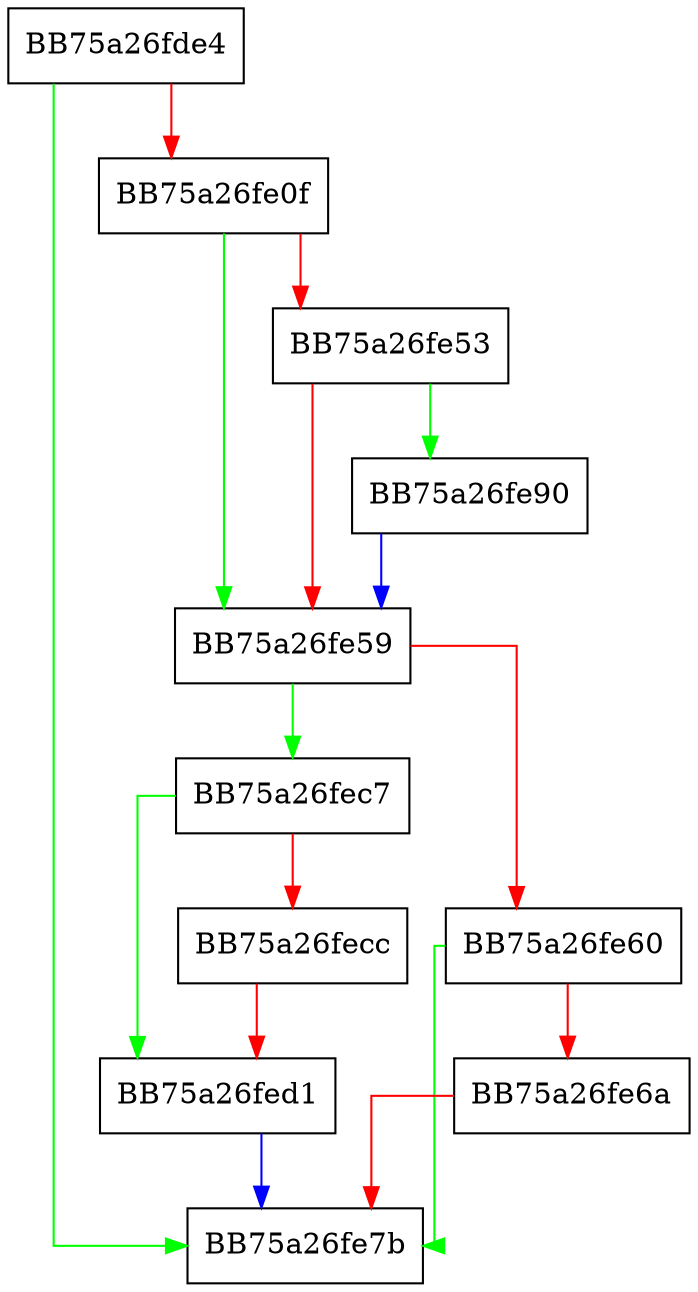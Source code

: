 digraph LoadHeader {
  node [shape="box"];
  graph [splines=ortho];
  BB75a26fde4 -> BB75a26fe7b [color="green"];
  BB75a26fde4 -> BB75a26fe0f [color="red"];
  BB75a26fe0f -> BB75a26fe59 [color="green"];
  BB75a26fe0f -> BB75a26fe53 [color="red"];
  BB75a26fe53 -> BB75a26fe90 [color="green"];
  BB75a26fe53 -> BB75a26fe59 [color="red"];
  BB75a26fe59 -> BB75a26fec7 [color="green"];
  BB75a26fe59 -> BB75a26fe60 [color="red"];
  BB75a26fe60 -> BB75a26fe7b [color="green"];
  BB75a26fe60 -> BB75a26fe6a [color="red"];
  BB75a26fe6a -> BB75a26fe7b [color="red"];
  BB75a26fe90 -> BB75a26fe59 [color="blue"];
  BB75a26fec7 -> BB75a26fed1 [color="green"];
  BB75a26fec7 -> BB75a26fecc [color="red"];
  BB75a26fecc -> BB75a26fed1 [color="red"];
  BB75a26fed1 -> BB75a26fe7b [color="blue"];
}